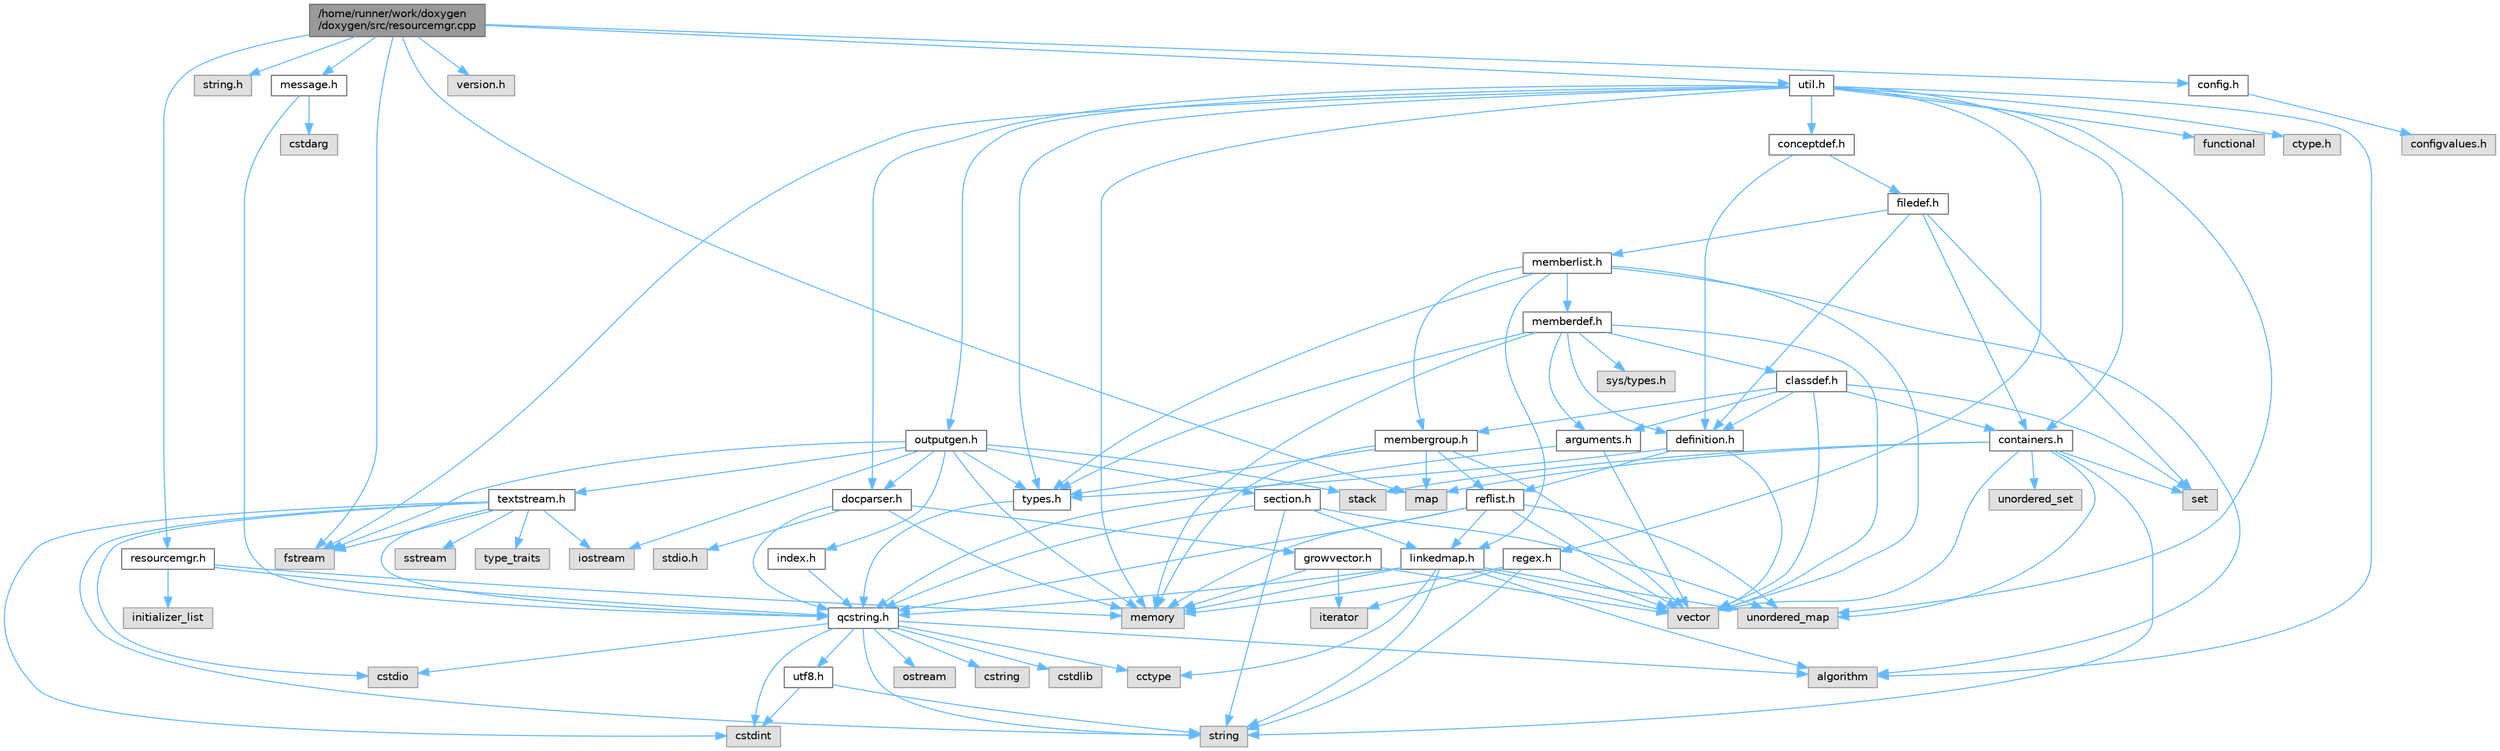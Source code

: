 digraph "/home/runner/work/doxygen/doxygen/src/resourcemgr.cpp"
{
 // INTERACTIVE_SVG=YES
 // LATEX_PDF_SIZE
  bgcolor="transparent";
  edge [fontname=Helvetica,fontsize=10,labelfontname=Helvetica,labelfontsize=10];
  node [fontname=Helvetica,fontsize=10,shape=box,height=0.2,width=0.4];
  Node1 [label="/home/runner/work/doxygen\l/doxygen/src/resourcemgr.cpp",height=0.2,width=0.4,color="gray40", fillcolor="grey60", style="filled", fontcolor="black",tooltip=" "];
  Node1 -> Node2 [color="steelblue1",style="solid"];
  Node2 [label="map",height=0.2,width=0.4,color="grey60", fillcolor="#E0E0E0", style="filled",tooltip=" "];
  Node1 -> Node3 [color="steelblue1",style="solid"];
  Node3 [label="string.h",height=0.2,width=0.4,color="grey60", fillcolor="#E0E0E0", style="filled",tooltip=" "];
  Node1 -> Node4 [color="steelblue1",style="solid"];
  Node4 [label="fstream",height=0.2,width=0.4,color="grey60", fillcolor="#E0E0E0", style="filled",tooltip=" "];
  Node1 -> Node5 [color="steelblue1",style="solid"];
  Node5 [label="resourcemgr.h",height=0.2,width=0.4,color="grey40", fillcolor="white", style="filled",URL="$d6/d07/resourcemgr_8h.html",tooltip=" "];
  Node5 -> Node6 [color="steelblue1",style="solid"];
  Node6 [label="memory",height=0.2,width=0.4,color="grey60", fillcolor="#E0E0E0", style="filled",tooltip=" "];
  Node5 -> Node7 [color="steelblue1",style="solid"];
  Node7 [label="initializer_list",height=0.2,width=0.4,color="grey60", fillcolor="#E0E0E0", style="filled",tooltip=" "];
  Node5 -> Node8 [color="steelblue1",style="solid"];
  Node8 [label="qcstring.h",height=0.2,width=0.4,color="grey40", fillcolor="white", style="filled",URL="$d7/d5c/qcstring_8h.html",tooltip=" "];
  Node8 -> Node9 [color="steelblue1",style="solid"];
  Node9 [label="string",height=0.2,width=0.4,color="grey60", fillcolor="#E0E0E0", style="filled",tooltip=" "];
  Node8 -> Node10 [color="steelblue1",style="solid"];
  Node10 [label="algorithm",height=0.2,width=0.4,color="grey60", fillcolor="#E0E0E0", style="filled",tooltip=" "];
  Node8 -> Node11 [color="steelblue1",style="solid"];
  Node11 [label="cctype",height=0.2,width=0.4,color="grey60", fillcolor="#E0E0E0", style="filled",tooltip=" "];
  Node8 -> Node12 [color="steelblue1",style="solid"];
  Node12 [label="cstring",height=0.2,width=0.4,color="grey60", fillcolor="#E0E0E0", style="filled",tooltip=" "];
  Node8 -> Node13 [color="steelblue1",style="solid"];
  Node13 [label="cstdio",height=0.2,width=0.4,color="grey60", fillcolor="#E0E0E0", style="filled",tooltip=" "];
  Node8 -> Node14 [color="steelblue1",style="solid"];
  Node14 [label="cstdlib",height=0.2,width=0.4,color="grey60", fillcolor="#E0E0E0", style="filled",tooltip=" "];
  Node8 -> Node15 [color="steelblue1",style="solid"];
  Node15 [label="cstdint",height=0.2,width=0.4,color="grey60", fillcolor="#E0E0E0", style="filled",tooltip=" "];
  Node8 -> Node16 [color="steelblue1",style="solid"];
  Node16 [label="ostream",height=0.2,width=0.4,color="grey60", fillcolor="#E0E0E0", style="filled",tooltip=" "];
  Node8 -> Node17 [color="steelblue1",style="solid"];
  Node17 [label="utf8.h",height=0.2,width=0.4,color="grey40", fillcolor="white", style="filled",URL="$db/d7c/utf8_8h.html",tooltip="Various UTF8 related helper functions."];
  Node17 -> Node15 [color="steelblue1",style="solid"];
  Node17 -> Node9 [color="steelblue1",style="solid"];
  Node1 -> Node18 [color="steelblue1",style="solid"];
  Node18 [label="util.h",height=0.2,width=0.4,color="grey40", fillcolor="white", style="filled",URL="$d8/d3c/util_8h.html",tooltip="A bunch of utility functions."];
  Node18 -> Node6 [color="steelblue1",style="solid"];
  Node18 -> Node19 [color="steelblue1",style="solid"];
  Node19 [label="unordered_map",height=0.2,width=0.4,color="grey60", fillcolor="#E0E0E0", style="filled",tooltip=" "];
  Node18 -> Node10 [color="steelblue1",style="solid"];
  Node18 -> Node20 [color="steelblue1",style="solid"];
  Node20 [label="functional",height=0.2,width=0.4,color="grey60", fillcolor="#E0E0E0", style="filled",tooltip=" "];
  Node18 -> Node4 [color="steelblue1",style="solid"];
  Node18 -> Node21 [color="steelblue1",style="solid"];
  Node21 [label="ctype.h",height=0.2,width=0.4,color="grey60", fillcolor="#E0E0E0", style="filled",tooltip=" "];
  Node18 -> Node22 [color="steelblue1",style="solid"];
  Node22 [label="types.h",height=0.2,width=0.4,color="grey40", fillcolor="white", style="filled",URL="$d9/d49/types_8h.html",tooltip="This file contains a number of basic enums and types."];
  Node22 -> Node8 [color="steelblue1",style="solid"];
  Node18 -> Node23 [color="steelblue1",style="solid"];
  Node23 [label="docparser.h",height=0.2,width=0.4,color="grey40", fillcolor="white", style="filled",URL="$de/d9c/docparser_8h.html",tooltip=" "];
  Node23 -> Node24 [color="steelblue1",style="solid"];
  Node24 [label="stdio.h",height=0.2,width=0.4,color="grey60", fillcolor="#E0E0E0", style="filled",tooltip=" "];
  Node23 -> Node6 [color="steelblue1",style="solid"];
  Node23 -> Node8 [color="steelblue1",style="solid"];
  Node23 -> Node25 [color="steelblue1",style="solid"];
  Node25 [label="growvector.h",height=0.2,width=0.4,color="grey40", fillcolor="white", style="filled",URL="$d7/d50/growvector_8h.html",tooltip=" "];
  Node25 -> Node26 [color="steelblue1",style="solid"];
  Node26 [label="vector",height=0.2,width=0.4,color="grey60", fillcolor="#E0E0E0", style="filled",tooltip=" "];
  Node25 -> Node6 [color="steelblue1",style="solid"];
  Node25 -> Node27 [color="steelblue1",style="solid"];
  Node27 [label="iterator",height=0.2,width=0.4,color="grey60", fillcolor="#E0E0E0", style="filled",tooltip=" "];
  Node18 -> Node28 [color="steelblue1",style="solid"];
  Node28 [label="containers.h",height=0.2,width=0.4,color="grey40", fillcolor="white", style="filled",URL="$d5/d75/containers_8h.html",tooltip=" "];
  Node28 -> Node26 [color="steelblue1",style="solid"];
  Node28 -> Node9 [color="steelblue1",style="solid"];
  Node28 -> Node29 [color="steelblue1",style="solid"];
  Node29 [label="set",height=0.2,width=0.4,color="grey60", fillcolor="#E0E0E0", style="filled",tooltip=" "];
  Node28 -> Node2 [color="steelblue1",style="solid"];
  Node28 -> Node30 [color="steelblue1",style="solid"];
  Node30 [label="unordered_set",height=0.2,width=0.4,color="grey60", fillcolor="#E0E0E0", style="filled",tooltip=" "];
  Node28 -> Node19 [color="steelblue1",style="solid"];
  Node28 -> Node31 [color="steelblue1",style="solid"];
  Node31 [label="stack",height=0.2,width=0.4,color="grey60", fillcolor="#E0E0E0", style="filled",tooltip=" "];
  Node18 -> Node32 [color="steelblue1",style="solid"];
  Node32 [label="outputgen.h",height=0.2,width=0.4,color="grey40", fillcolor="white", style="filled",URL="$df/d06/outputgen_8h.html",tooltip=" "];
  Node32 -> Node6 [color="steelblue1",style="solid"];
  Node32 -> Node31 [color="steelblue1",style="solid"];
  Node32 -> Node33 [color="steelblue1",style="solid"];
  Node33 [label="iostream",height=0.2,width=0.4,color="grey60", fillcolor="#E0E0E0", style="filled",tooltip=" "];
  Node32 -> Node4 [color="steelblue1",style="solid"];
  Node32 -> Node22 [color="steelblue1",style="solid"];
  Node32 -> Node34 [color="steelblue1",style="solid"];
  Node34 [label="index.h",height=0.2,width=0.4,color="grey40", fillcolor="white", style="filled",URL="$d1/db5/index_8h.html",tooltip=" "];
  Node34 -> Node8 [color="steelblue1",style="solid"];
  Node32 -> Node35 [color="steelblue1",style="solid"];
  Node35 [label="section.h",height=0.2,width=0.4,color="grey40", fillcolor="white", style="filled",URL="$d1/d2a/section_8h.html",tooltip=" "];
  Node35 -> Node9 [color="steelblue1",style="solid"];
  Node35 -> Node19 [color="steelblue1",style="solid"];
  Node35 -> Node8 [color="steelblue1",style="solid"];
  Node35 -> Node36 [color="steelblue1",style="solid"];
  Node36 [label="linkedmap.h",height=0.2,width=0.4,color="grey40", fillcolor="white", style="filled",URL="$da/de1/linkedmap_8h.html",tooltip=" "];
  Node36 -> Node19 [color="steelblue1",style="solid"];
  Node36 -> Node26 [color="steelblue1",style="solid"];
  Node36 -> Node6 [color="steelblue1",style="solid"];
  Node36 -> Node9 [color="steelblue1",style="solid"];
  Node36 -> Node10 [color="steelblue1",style="solid"];
  Node36 -> Node11 [color="steelblue1",style="solid"];
  Node36 -> Node8 [color="steelblue1",style="solid"];
  Node32 -> Node37 [color="steelblue1",style="solid"];
  Node37 [label="textstream.h",height=0.2,width=0.4,color="grey40", fillcolor="white", style="filled",URL="$d4/d7d/textstream_8h.html",tooltip=" "];
  Node37 -> Node9 [color="steelblue1",style="solid"];
  Node37 -> Node33 [color="steelblue1",style="solid"];
  Node37 -> Node38 [color="steelblue1",style="solid"];
  Node38 [label="sstream",height=0.2,width=0.4,color="grey60", fillcolor="#E0E0E0", style="filled",tooltip=" "];
  Node37 -> Node15 [color="steelblue1",style="solid"];
  Node37 -> Node13 [color="steelblue1",style="solid"];
  Node37 -> Node4 [color="steelblue1",style="solid"];
  Node37 -> Node39 [color="steelblue1",style="solid"];
  Node39 [label="type_traits",height=0.2,width=0.4,color="grey60", fillcolor="#E0E0E0", style="filled",tooltip=" "];
  Node37 -> Node8 [color="steelblue1",style="solid"];
  Node32 -> Node23 [color="steelblue1",style="solid"];
  Node18 -> Node40 [color="steelblue1",style="solid"];
  Node40 [label="regex.h",height=0.2,width=0.4,color="grey40", fillcolor="white", style="filled",URL="$d1/d21/regex_8h.html",tooltip=" "];
  Node40 -> Node6 [color="steelblue1",style="solid"];
  Node40 -> Node9 [color="steelblue1",style="solid"];
  Node40 -> Node26 [color="steelblue1",style="solid"];
  Node40 -> Node27 [color="steelblue1",style="solid"];
  Node18 -> Node41 [color="steelblue1",style="solid"];
  Node41 [label="conceptdef.h",height=0.2,width=0.4,color="grey40", fillcolor="white", style="filled",URL="$da/df1/conceptdef_8h.html",tooltip=" "];
  Node41 -> Node42 [color="steelblue1",style="solid"];
  Node42 [label="definition.h",height=0.2,width=0.4,color="grey40", fillcolor="white", style="filled",URL="$df/da1/definition_8h.html",tooltip=" "];
  Node42 -> Node26 [color="steelblue1",style="solid"];
  Node42 -> Node22 [color="steelblue1",style="solid"];
  Node42 -> Node43 [color="steelblue1",style="solid"];
  Node43 [label="reflist.h",height=0.2,width=0.4,color="grey40", fillcolor="white", style="filled",URL="$d1/d02/reflist_8h.html",tooltip=" "];
  Node43 -> Node26 [color="steelblue1",style="solid"];
  Node43 -> Node19 [color="steelblue1",style="solid"];
  Node43 -> Node6 [color="steelblue1",style="solid"];
  Node43 -> Node8 [color="steelblue1",style="solid"];
  Node43 -> Node36 [color="steelblue1",style="solid"];
  Node41 -> Node44 [color="steelblue1",style="solid"];
  Node44 [label="filedef.h",height=0.2,width=0.4,color="grey40", fillcolor="white", style="filled",URL="$d4/d3a/filedef_8h.html",tooltip=" "];
  Node44 -> Node29 [color="steelblue1",style="solid"];
  Node44 -> Node42 [color="steelblue1",style="solid"];
  Node44 -> Node45 [color="steelblue1",style="solid"];
  Node45 [label="memberlist.h",height=0.2,width=0.4,color="grey40", fillcolor="white", style="filled",URL="$dd/d78/memberlist_8h.html",tooltip=" "];
  Node45 -> Node26 [color="steelblue1",style="solid"];
  Node45 -> Node10 [color="steelblue1",style="solid"];
  Node45 -> Node46 [color="steelblue1",style="solid"];
  Node46 [label="memberdef.h",height=0.2,width=0.4,color="grey40", fillcolor="white", style="filled",URL="$d4/d46/memberdef_8h.html",tooltip=" "];
  Node46 -> Node26 [color="steelblue1",style="solid"];
  Node46 -> Node6 [color="steelblue1",style="solid"];
  Node46 -> Node47 [color="steelblue1",style="solid"];
  Node47 [label="sys/types.h",height=0.2,width=0.4,color="grey60", fillcolor="#E0E0E0", style="filled",tooltip=" "];
  Node46 -> Node22 [color="steelblue1",style="solid"];
  Node46 -> Node42 [color="steelblue1",style="solid"];
  Node46 -> Node48 [color="steelblue1",style="solid"];
  Node48 [label="arguments.h",height=0.2,width=0.4,color="grey40", fillcolor="white", style="filled",URL="$df/d9b/arguments_8h.html",tooltip=" "];
  Node48 -> Node26 [color="steelblue1",style="solid"];
  Node48 -> Node8 [color="steelblue1",style="solid"];
  Node46 -> Node49 [color="steelblue1",style="solid"];
  Node49 [label="classdef.h",height=0.2,width=0.4,color="grey40", fillcolor="white", style="filled",URL="$d1/da6/classdef_8h.html",tooltip=" "];
  Node49 -> Node26 [color="steelblue1",style="solid"];
  Node49 -> Node29 [color="steelblue1",style="solid"];
  Node49 -> Node28 [color="steelblue1",style="solid"];
  Node49 -> Node42 [color="steelblue1",style="solid"];
  Node49 -> Node48 [color="steelblue1",style="solid"];
  Node49 -> Node50 [color="steelblue1",style="solid"];
  Node50 [label="membergroup.h",height=0.2,width=0.4,color="grey40", fillcolor="white", style="filled",URL="$d9/d11/membergroup_8h.html",tooltip=" "];
  Node50 -> Node26 [color="steelblue1",style="solid"];
  Node50 -> Node2 [color="steelblue1",style="solid"];
  Node50 -> Node6 [color="steelblue1",style="solid"];
  Node50 -> Node22 [color="steelblue1",style="solid"];
  Node50 -> Node43 [color="steelblue1",style="solid"];
  Node45 -> Node36 [color="steelblue1",style="solid"];
  Node45 -> Node22 [color="steelblue1",style="solid"];
  Node45 -> Node50 [color="steelblue1",style="solid"];
  Node44 -> Node28 [color="steelblue1",style="solid"];
  Node1 -> Node51 [color="steelblue1",style="solid"];
  Node51 [label="version.h",height=0.2,width=0.4,color="grey60", fillcolor="#E0E0E0", style="filled",tooltip=" "];
  Node1 -> Node52 [color="steelblue1",style="solid"];
  Node52 [label="message.h",height=0.2,width=0.4,color="grey40", fillcolor="white", style="filled",URL="$d2/d0d/message_8h.html",tooltip=" "];
  Node52 -> Node53 [color="steelblue1",style="solid"];
  Node53 [label="cstdarg",height=0.2,width=0.4,color="grey60", fillcolor="#E0E0E0", style="filled",tooltip=" "];
  Node52 -> Node8 [color="steelblue1",style="solid"];
  Node1 -> Node54 [color="steelblue1",style="solid"];
  Node54 [label="config.h",height=0.2,width=0.4,color="grey40", fillcolor="white", style="filled",URL="$db/d16/config_8h.html",tooltip=" "];
  Node54 -> Node55 [color="steelblue1",style="solid"];
  Node55 [label="configvalues.h",height=0.2,width=0.4,color="grey60", fillcolor="#E0E0E0", style="filled",tooltip=" "];
}
